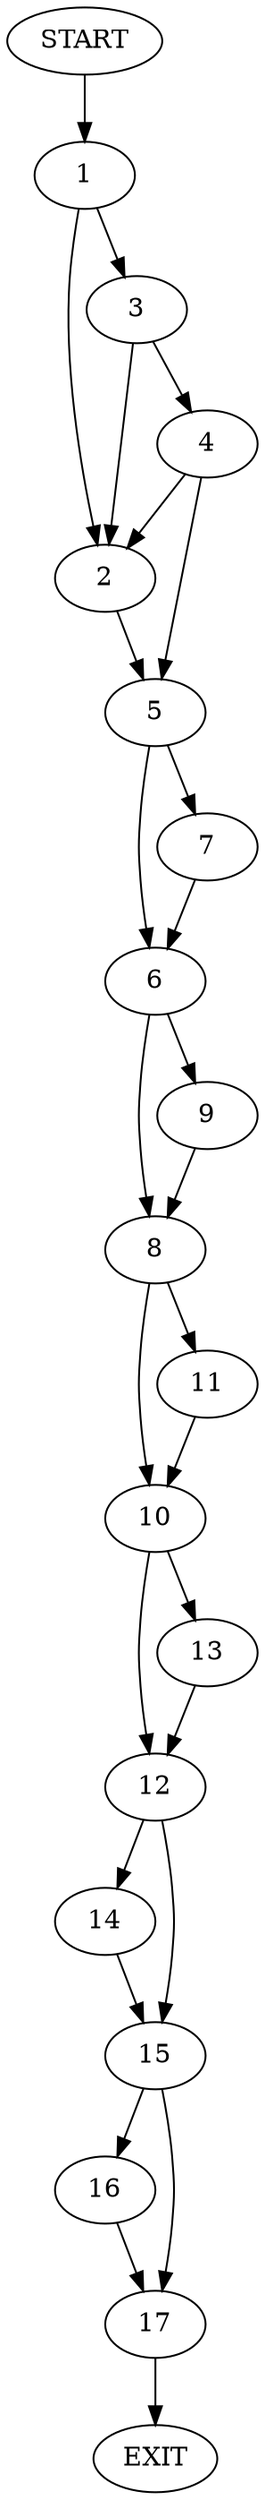 digraph {
0 [label="START"]
18 [label="EXIT"]
0 -> 1
1 -> 2
1 -> 3
3 -> 4
3 -> 2
2 -> 5
4 -> 5
4 -> 2
5 -> 6
5 -> 7
6 -> 8
6 -> 9
7 -> 6
9 -> 8
8 -> 10
8 -> 11
10 -> 12
10 -> 13
11 -> 10
13 -> 12
12 -> 14
12 -> 15
14 -> 15
15 -> 16
15 -> 17
16 -> 17
17 -> 18
}
